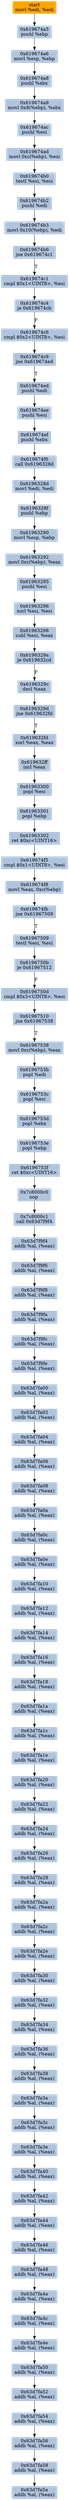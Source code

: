 digraph G {
node[shape=rectangle,style=filled,fillcolor=lightsteelblue,color=lightsteelblue]
bgcolor="transparent"
a0x619674a3movl_edi_edi[label="start\nmovl %edi, %edi",color="lightgrey",fillcolor="orange"];
a0x619674a5pushl_ebp[label="0x619674a5\npushl %ebp"];
a0x619674a6movl_esp_ebp[label="0x619674a6\nmovl %esp, %ebp"];
a0x619674a8pushl_ebx[label="0x619674a8\npushl %ebx"];
a0x619674a9movl_0x8ebp__ebx[label="0x619674a9\nmovl 0x8(%ebp), %ebx"];
a0x619674acpushl_esi[label="0x619674ac\npushl %esi"];
a0x619674admovl_0xcebp__esi[label="0x619674ad\nmovl 0xc(%ebp), %esi"];
a0x619674b0testl_esi_esi[label="0x619674b0\ntestl %esi, %esi"];
a0x619674b2pushl_edi[label="0x619674b2\npushl %edi"];
a0x619674b3movl_0x10ebp__edi[label="0x619674b3\nmovl 0x10(%ebp), %edi"];
a0x619674b6jne_0x619674c1[label="0x619674b6\njne 0x619674c1"];
a0x619674c1cmpl_0x1UINT8_esi[label="0x619674c1\ncmpl $0x1<UINT8>, %esi"];
a0x619674c4je_0x619674cb[label="0x619674c4\nje 0x619674cb"];
a0x619674c6cmpl_0x2UINT8_esi[label="0x619674c6\ncmpl $0x2<UINT8>, %esi"];
a0x619674c9jne_0x619674ed[label="0x619674c9\njne 0x619674ed"];
a0x619674edpushl_edi[label="0x619674ed\npushl %edi"];
a0x619674eepushl_esi[label="0x619674ee\npushl %esi"];
a0x619674efpushl_ebx[label="0x619674ef\npushl %ebx"];
a0x619674f0call_0x6196328d[label="0x619674f0\ncall 0x6196328d"];
a0x6196328dmovl_edi_edi[label="0x6196328d\nmovl %edi, %edi"];
a0x6196328fpushl_ebp[label="0x6196328f\npushl %ebp"];
a0x61963290movl_esp_ebp[label="0x61963290\nmovl %esp, %ebp"];
a0x61963292movl_0xcebp__eax[label="0x61963292\nmovl 0xc(%ebp), %eax"];
a0x61963295pushl_esi[label="0x61963295\npushl %esi"];
a0x61963296xorl_esi_esi[label="0x61963296\nxorl %esi, %esi"];
a0x61963298subl_esi_eax[label="0x61963298\nsubl %esi, %eax"];
a0x6196329aje_0x619632cd[label="0x6196329a\nje 0x619632cd"];
a0x6196329cdecl_eax[label="0x6196329c\ndecl %eax"];
a0x6196329djne_0x619632fd[label="0x6196329d\njne 0x619632fd"];
a0x619632fdxorl_eax_eax[label="0x619632fd\nxorl %eax, %eax"];
a0x619632ffincl_eax[label="0x619632ff\nincl %eax"];
a0x61963300popl_esi[label="0x61963300\npopl %esi"];
a0x61963301popl_ebp[label="0x61963301\npopl %ebp"];
a0x61963302ret_0xcUINT16[label="0x61963302\nret $0xc<UINT16>"];
a0x619674f5cmpl_0x1UINT8_esi[label="0x619674f5\ncmpl $0x1<UINT8>, %esi"];
a0x619674f8movl_eax_0xcebp_[label="0x619674f8\nmovl %eax, 0xc(%ebp)"];
a0x619674fbjne_0x61967509[label="0x619674fb\njne 0x61967509"];
a0x61967509testl_esi_esi[label="0x61967509\ntestl %esi, %esi"];
a0x6196750bje_0x61967512[label="0x6196750b\nje 0x61967512"];
a0x6196750dcmpl_0x3UINT8_esi[label="0x6196750d\ncmpl $0x3<UINT8>, %esi"];
a0x61967510jne_0x61967538[label="0x61967510\njne 0x61967538"];
a0x61967538movl_0xcebp__eax[label="0x61967538\nmovl 0xc(%ebp), %eax"];
a0x6196753bpopl_edi[label="0x6196753b\npopl %edi"];
a0x6196753cpopl_esi[label="0x6196753c\npopl %esi"];
a0x6196753dpopl_ebx[label="0x6196753d\npopl %ebx"];
a0x6196753epopl_ebp[label="0x6196753e\npopl %ebp"];
a0x6196753fret_0xcUINT16[label="0x6196753f\nret $0xc<UINT16>"];
a0x7c8000c0nop_[label="0x7c8000c0\nnop "];
a0x7c8000c1call_0x63d7f9f4[label="0x7c8000c1\ncall 0x63d7f9f4"];
a0x63d7f9f4addb_al_eax_[label="0x63d7f9f4\naddb %al, (%eax)"];
a0x63d7f9f6addb_al_eax_[label="0x63d7f9f6\naddb %al, (%eax)"];
a0x63d7f9f8addb_al_eax_[label="0x63d7f9f8\naddb %al, (%eax)"];
a0x63d7f9faaddb_al_eax_[label="0x63d7f9fa\naddb %al, (%eax)"];
a0x63d7f9fcaddb_al_eax_[label="0x63d7f9fc\naddb %al, (%eax)"];
a0x63d7f9feaddb_al_eax_[label="0x63d7f9fe\naddb %al, (%eax)"];
a0x63d7fa00addb_al_eax_[label="0x63d7fa00\naddb %al, (%eax)"];
a0x63d7fa02addb_al_eax_[label="0x63d7fa02\naddb %al, (%eax)"];
a0x63d7fa04addb_al_eax_[label="0x63d7fa04\naddb %al, (%eax)"];
a0x63d7fa06addb_al_eax_[label="0x63d7fa06\naddb %al, (%eax)"];
a0x63d7fa08addb_al_eax_[label="0x63d7fa08\naddb %al, (%eax)"];
a0x63d7fa0aaddb_al_eax_[label="0x63d7fa0a\naddb %al, (%eax)"];
a0x63d7fa0caddb_al_eax_[label="0x63d7fa0c\naddb %al, (%eax)"];
a0x63d7fa0eaddb_al_eax_[label="0x63d7fa0e\naddb %al, (%eax)"];
a0x63d7fa10addb_al_eax_[label="0x63d7fa10\naddb %al, (%eax)"];
a0x63d7fa12addb_al_eax_[label="0x63d7fa12\naddb %al, (%eax)"];
a0x63d7fa14addb_al_eax_[label="0x63d7fa14\naddb %al, (%eax)"];
a0x63d7fa16addb_al_eax_[label="0x63d7fa16\naddb %al, (%eax)"];
a0x63d7fa18addb_al_eax_[label="0x63d7fa18\naddb %al, (%eax)"];
a0x63d7fa1aaddb_al_eax_[label="0x63d7fa1a\naddb %al, (%eax)"];
a0x63d7fa1caddb_al_eax_[label="0x63d7fa1c\naddb %al, (%eax)"];
a0x63d7fa1eaddb_al_eax_[label="0x63d7fa1e\naddb %al, (%eax)"];
a0x63d7fa20addb_al_eax_[label="0x63d7fa20\naddb %al, (%eax)"];
a0x63d7fa22addb_al_eax_[label="0x63d7fa22\naddb %al, (%eax)"];
a0x63d7fa24addb_al_eax_[label="0x63d7fa24\naddb %al, (%eax)"];
a0x63d7fa26addb_al_eax_[label="0x63d7fa26\naddb %al, (%eax)"];
a0x63d7fa28addb_al_eax_[label="0x63d7fa28\naddb %al, (%eax)"];
a0x63d7fa2aaddb_al_eax_[label="0x63d7fa2a\naddb %al, (%eax)"];
a0x63d7fa2caddb_al_eax_[label="0x63d7fa2c\naddb %al, (%eax)"];
a0x63d7fa2eaddb_al_eax_[label="0x63d7fa2e\naddb %al, (%eax)"];
a0x63d7fa30addb_al_eax_[label="0x63d7fa30\naddb %al, (%eax)"];
a0x63d7fa32addb_al_eax_[label="0x63d7fa32\naddb %al, (%eax)"];
a0x63d7fa34addb_al_eax_[label="0x63d7fa34\naddb %al, (%eax)"];
a0x63d7fa36addb_al_eax_[label="0x63d7fa36\naddb %al, (%eax)"];
a0x63d7fa38addb_al_eax_[label="0x63d7fa38\naddb %al, (%eax)"];
a0x63d7fa3aaddb_al_eax_[label="0x63d7fa3a\naddb %al, (%eax)"];
a0x63d7fa3caddb_al_eax_[label="0x63d7fa3c\naddb %al, (%eax)"];
a0x63d7fa3eaddb_al_eax_[label="0x63d7fa3e\naddb %al, (%eax)"];
a0x63d7fa40addb_al_eax_[label="0x63d7fa40\naddb %al, (%eax)"];
a0x63d7fa42addb_al_eax_[label="0x63d7fa42\naddb %al, (%eax)"];
a0x63d7fa44addb_al_eax_[label="0x63d7fa44\naddb %al, (%eax)"];
a0x63d7fa46addb_al_eax_[label="0x63d7fa46\naddb %al, (%eax)"];
a0x63d7fa48addb_al_eax_[label="0x63d7fa48\naddb %al, (%eax)"];
a0x63d7fa4aaddb_al_eax_[label="0x63d7fa4a\naddb %al, (%eax)"];
a0x63d7fa4caddb_al_eax_[label="0x63d7fa4c\naddb %al, (%eax)"];
a0x63d7fa4eaddb_al_eax_[label="0x63d7fa4e\naddb %al, (%eax)"];
a0x63d7fa50addb_al_eax_[label="0x63d7fa50\naddb %al, (%eax)"];
a0x63d7fa52addb_al_eax_[label="0x63d7fa52\naddb %al, (%eax)"];
a0x63d7fa54addb_al_eax_[label="0x63d7fa54\naddb %al, (%eax)"];
a0x63d7fa56addb_al_eax_[label="0x63d7fa56\naddb %al, (%eax)"];
a0x63d7fa58addb_al_eax_[label="0x63d7fa58\naddb %al, (%eax)"];
a0x63d7fa5aaddb_al_eax_[label="0x63d7fa5a\naddb %al, (%eax)"];
a0x619674a3movl_edi_edi -> a0x619674a5pushl_ebp [color="#000000"];
a0x619674a5pushl_ebp -> a0x619674a6movl_esp_ebp [color="#000000"];
a0x619674a6movl_esp_ebp -> a0x619674a8pushl_ebx [color="#000000"];
a0x619674a8pushl_ebx -> a0x619674a9movl_0x8ebp__ebx [color="#000000"];
a0x619674a9movl_0x8ebp__ebx -> a0x619674acpushl_esi [color="#000000"];
a0x619674acpushl_esi -> a0x619674admovl_0xcebp__esi [color="#000000"];
a0x619674admovl_0xcebp__esi -> a0x619674b0testl_esi_esi [color="#000000"];
a0x619674b0testl_esi_esi -> a0x619674b2pushl_edi [color="#000000"];
a0x619674b2pushl_edi -> a0x619674b3movl_0x10ebp__edi [color="#000000"];
a0x619674b3movl_0x10ebp__edi -> a0x619674b6jne_0x619674c1 [color="#000000"];
a0x619674b6jne_0x619674c1 -> a0x619674c1cmpl_0x1UINT8_esi [color="#000000",label="T"];
a0x619674c1cmpl_0x1UINT8_esi -> a0x619674c4je_0x619674cb [color="#000000"];
a0x619674c4je_0x619674cb -> a0x619674c6cmpl_0x2UINT8_esi [color="#000000",label="F"];
a0x619674c6cmpl_0x2UINT8_esi -> a0x619674c9jne_0x619674ed [color="#000000"];
a0x619674c9jne_0x619674ed -> a0x619674edpushl_edi [color="#000000",label="T"];
a0x619674edpushl_edi -> a0x619674eepushl_esi [color="#000000"];
a0x619674eepushl_esi -> a0x619674efpushl_ebx [color="#000000"];
a0x619674efpushl_ebx -> a0x619674f0call_0x6196328d [color="#000000"];
a0x619674f0call_0x6196328d -> a0x6196328dmovl_edi_edi [color="#000000"];
a0x6196328dmovl_edi_edi -> a0x6196328fpushl_ebp [color="#000000"];
a0x6196328fpushl_ebp -> a0x61963290movl_esp_ebp [color="#000000"];
a0x61963290movl_esp_ebp -> a0x61963292movl_0xcebp__eax [color="#000000"];
a0x61963292movl_0xcebp__eax -> a0x61963295pushl_esi [color="#000000"];
a0x61963295pushl_esi -> a0x61963296xorl_esi_esi [color="#000000"];
a0x61963296xorl_esi_esi -> a0x61963298subl_esi_eax [color="#000000"];
a0x61963298subl_esi_eax -> a0x6196329aje_0x619632cd [color="#000000"];
a0x6196329aje_0x619632cd -> a0x6196329cdecl_eax [color="#000000",label="F"];
a0x6196329cdecl_eax -> a0x6196329djne_0x619632fd [color="#000000"];
a0x6196329djne_0x619632fd -> a0x619632fdxorl_eax_eax [color="#000000",label="T"];
a0x619632fdxorl_eax_eax -> a0x619632ffincl_eax [color="#000000"];
a0x619632ffincl_eax -> a0x61963300popl_esi [color="#000000"];
a0x61963300popl_esi -> a0x61963301popl_ebp [color="#000000"];
a0x61963301popl_ebp -> a0x61963302ret_0xcUINT16 [color="#000000"];
a0x61963302ret_0xcUINT16 -> a0x619674f5cmpl_0x1UINT8_esi [color="#000000"];
a0x619674f5cmpl_0x1UINT8_esi -> a0x619674f8movl_eax_0xcebp_ [color="#000000"];
a0x619674f8movl_eax_0xcebp_ -> a0x619674fbjne_0x61967509 [color="#000000"];
a0x619674fbjne_0x61967509 -> a0x61967509testl_esi_esi [color="#000000",label="T"];
a0x61967509testl_esi_esi -> a0x6196750bje_0x61967512 [color="#000000"];
a0x6196750bje_0x61967512 -> a0x6196750dcmpl_0x3UINT8_esi [color="#000000",label="F"];
a0x6196750dcmpl_0x3UINT8_esi -> a0x61967510jne_0x61967538 [color="#000000"];
a0x61967510jne_0x61967538 -> a0x61967538movl_0xcebp__eax [color="#000000",label="T"];
a0x61967538movl_0xcebp__eax -> a0x6196753bpopl_edi [color="#000000"];
a0x6196753bpopl_edi -> a0x6196753cpopl_esi [color="#000000"];
a0x6196753cpopl_esi -> a0x6196753dpopl_ebx [color="#000000"];
a0x6196753dpopl_ebx -> a0x6196753epopl_ebp [color="#000000"];
a0x6196753epopl_ebp -> a0x6196753fret_0xcUINT16 [color="#000000"];
a0x6196753fret_0xcUINT16 -> a0x7c8000c0nop_ [color="#000000"];
a0x7c8000c0nop_ -> a0x7c8000c1call_0x63d7f9f4 [color="#000000"];
a0x7c8000c1call_0x63d7f9f4 -> a0x63d7f9f4addb_al_eax_ [color="#000000"];
a0x63d7f9f4addb_al_eax_ -> a0x63d7f9f6addb_al_eax_ [color="#000000"];
a0x63d7f9f6addb_al_eax_ -> a0x63d7f9f8addb_al_eax_ [color="#000000"];
a0x63d7f9f8addb_al_eax_ -> a0x63d7f9faaddb_al_eax_ [color="#000000"];
a0x63d7f9faaddb_al_eax_ -> a0x63d7f9fcaddb_al_eax_ [color="#000000"];
a0x63d7f9fcaddb_al_eax_ -> a0x63d7f9feaddb_al_eax_ [color="#000000"];
a0x63d7f9feaddb_al_eax_ -> a0x63d7fa00addb_al_eax_ [color="#000000"];
a0x63d7fa00addb_al_eax_ -> a0x63d7fa02addb_al_eax_ [color="#000000"];
a0x63d7fa02addb_al_eax_ -> a0x63d7fa04addb_al_eax_ [color="#000000"];
a0x63d7fa04addb_al_eax_ -> a0x63d7fa06addb_al_eax_ [color="#000000"];
a0x63d7fa06addb_al_eax_ -> a0x63d7fa08addb_al_eax_ [color="#000000"];
a0x63d7fa08addb_al_eax_ -> a0x63d7fa0aaddb_al_eax_ [color="#000000"];
a0x63d7fa0aaddb_al_eax_ -> a0x63d7fa0caddb_al_eax_ [color="#000000"];
a0x63d7fa0caddb_al_eax_ -> a0x63d7fa0eaddb_al_eax_ [color="#000000"];
a0x63d7fa0eaddb_al_eax_ -> a0x63d7fa10addb_al_eax_ [color="#000000"];
a0x63d7fa10addb_al_eax_ -> a0x63d7fa12addb_al_eax_ [color="#000000"];
a0x63d7fa12addb_al_eax_ -> a0x63d7fa14addb_al_eax_ [color="#000000"];
a0x63d7fa14addb_al_eax_ -> a0x63d7fa16addb_al_eax_ [color="#000000"];
a0x63d7fa16addb_al_eax_ -> a0x63d7fa18addb_al_eax_ [color="#000000"];
a0x63d7fa18addb_al_eax_ -> a0x63d7fa1aaddb_al_eax_ [color="#000000"];
a0x63d7fa1aaddb_al_eax_ -> a0x63d7fa1caddb_al_eax_ [color="#000000"];
a0x63d7fa1caddb_al_eax_ -> a0x63d7fa1eaddb_al_eax_ [color="#000000"];
a0x63d7fa1eaddb_al_eax_ -> a0x63d7fa20addb_al_eax_ [color="#000000"];
a0x63d7fa20addb_al_eax_ -> a0x63d7fa22addb_al_eax_ [color="#000000"];
a0x63d7fa22addb_al_eax_ -> a0x63d7fa24addb_al_eax_ [color="#000000"];
a0x63d7fa24addb_al_eax_ -> a0x63d7fa26addb_al_eax_ [color="#000000"];
a0x63d7fa26addb_al_eax_ -> a0x63d7fa28addb_al_eax_ [color="#000000"];
a0x63d7fa28addb_al_eax_ -> a0x63d7fa2aaddb_al_eax_ [color="#000000"];
a0x63d7fa2aaddb_al_eax_ -> a0x63d7fa2caddb_al_eax_ [color="#000000"];
a0x63d7fa2caddb_al_eax_ -> a0x63d7fa2eaddb_al_eax_ [color="#000000"];
a0x63d7fa2eaddb_al_eax_ -> a0x63d7fa30addb_al_eax_ [color="#000000"];
a0x63d7fa30addb_al_eax_ -> a0x63d7fa32addb_al_eax_ [color="#000000"];
a0x63d7fa32addb_al_eax_ -> a0x63d7fa34addb_al_eax_ [color="#000000"];
a0x63d7fa34addb_al_eax_ -> a0x63d7fa36addb_al_eax_ [color="#000000"];
a0x63d7fa36addb_al_eax_ -> a0x63d7fa38addb_al_eax_ [color="#000000"];
a0x63d7fa38addb_al_eax_ -> a0x63d7fa3aaddb_al_eax_ [color="#000000"];
a0x63d7fa3aaddb_al_eax_ -> a0x63d7fa3caddb_al_eax_ [color="#000000"];
a0x63d7fa3caddb_al_eax_ -> a0x63d7fa3eaddb_al_eax_ [color="#000000"];
a0x63d7fa3eaddb_al_eax_ -> a0x63d7fa40addb_al_eax_ [color="#000000"];
a0x63d7fa40addb_al_eax_ -> a0x63d7fa42addb_al_eax_ [color="#000000"];
a0x63d7fa42addb_al_eax_ -> a0x63d7fa44addb_al_eax_ [color="#000000"];
a0x63d7fa44addb_al_eax_ -> a0x63d7fa46addb_al_eax_ [color="#000000"];
a0x63d7fa46addb_al_eax_ -> a0x63d7fa48addb_al_eax_ [color="#000000"];
a0x63d7fa48addb_al_eax_ -> a0x63d7fa4aaddb_al_eax_ [color="#000000"];
a0x63d7fa4aaddb_al_eax_ -> a0x63d7fa4caddb_al_eax_ [color="#000000"];
a0x63d7fa4caddb_al_eax_ -> a0x63d7fa4eaddb_al_eax_ [color="#000000"];
a0x63d7fa4eaddb_al_eax_ -> a0x63d7fa50addb_al_eax_ [color="#000000"];
a0x63d7fa50addb_al_eax_ -> a0x63d7fa52addb_al_eax_ [color="#000000"];
a0x63d7fa52addb_al_eax_ -> a0x63d7fa54addb_al_eax_ [color="#000000"];
a0x63d7fa54addb_al_eax_ -> a0x63d7fa56addb_al_eax_ [color="#000000"];
a0x63d7fa56addb_al_eax_ -> a0x63d7fa58addb_al_eax_ [color="#000000"];
a0x63d7fa58addb_al_eax_ -> a0x63d7fa5aaddb_al_eax_ [color="#000000"];
}
